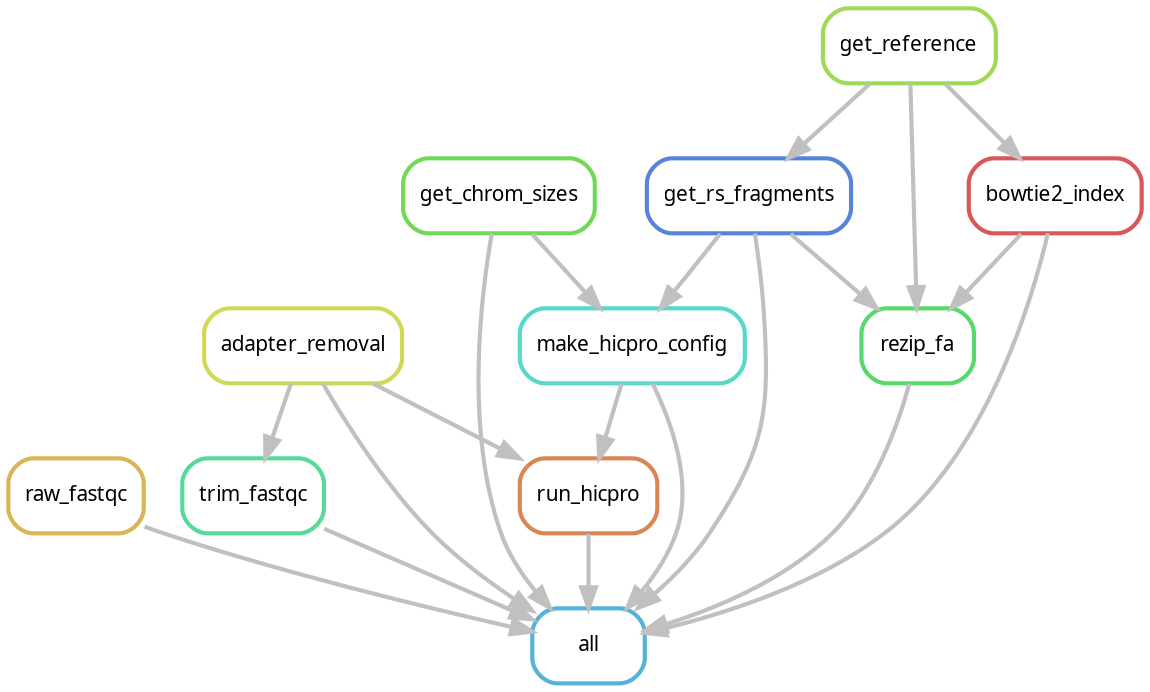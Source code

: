 digraph snakemake_dag {
    graph[bgcolor=white, margin=0];
    node[shape=box, style=rounded, fontname=sans,                 fontsize=10, penwidth=2];
    edge[penwidth=2, color=grey];
	0[label = "all", color = "0.55 0.6 0.85", style="rounded"];
	1[label = "raw_fastqc", color = "0.12 0.6 0.85", style="rounded"];
	2[label = "trim_fastqc", color = "0.42 0.6 0.85", style="rounded"];
	3[label = "run_hicpro", color = "0.06 0.6 0.85", style="rounded"];
	4[label = "adapter_removal", color = "0.18 0.6 0.85", style="rounded"];
	5[label = "bowtie2_index", color = "0.00 0.6 0.85", style="rounded"];
	6[label = "rezip_fa", color = "0.36 0.6 0.85", style="rounded"];
	7[label = "get_rs_fragments", color = "0.61 0.6 0.85", style="rounded"];
	8[label = "get_chrom_sizes", color = "0.30 0.6 0.85", style="rounded"];
	9[label = "make_hicpro_config", color = "0.48 0.6 0.85", style="rounded"];
	10[label = "get_reference", color = "0.24 0.6 0.85", style="rounded"];
	5 -> 0
	3 -> 0
	1 -> 0
	4 -> 0
	8 -> 0
	6 -> 0
	2 -> 0
	9 -> 0
	7 -> 0
	4 -> 2
	4 -> 3
	9 -> 3
	10 -> 5
	7 -> 6
	5 -> 6
	10 -> 6
	10 -> 7
	8 -> 9
	7 -> 9
}            
